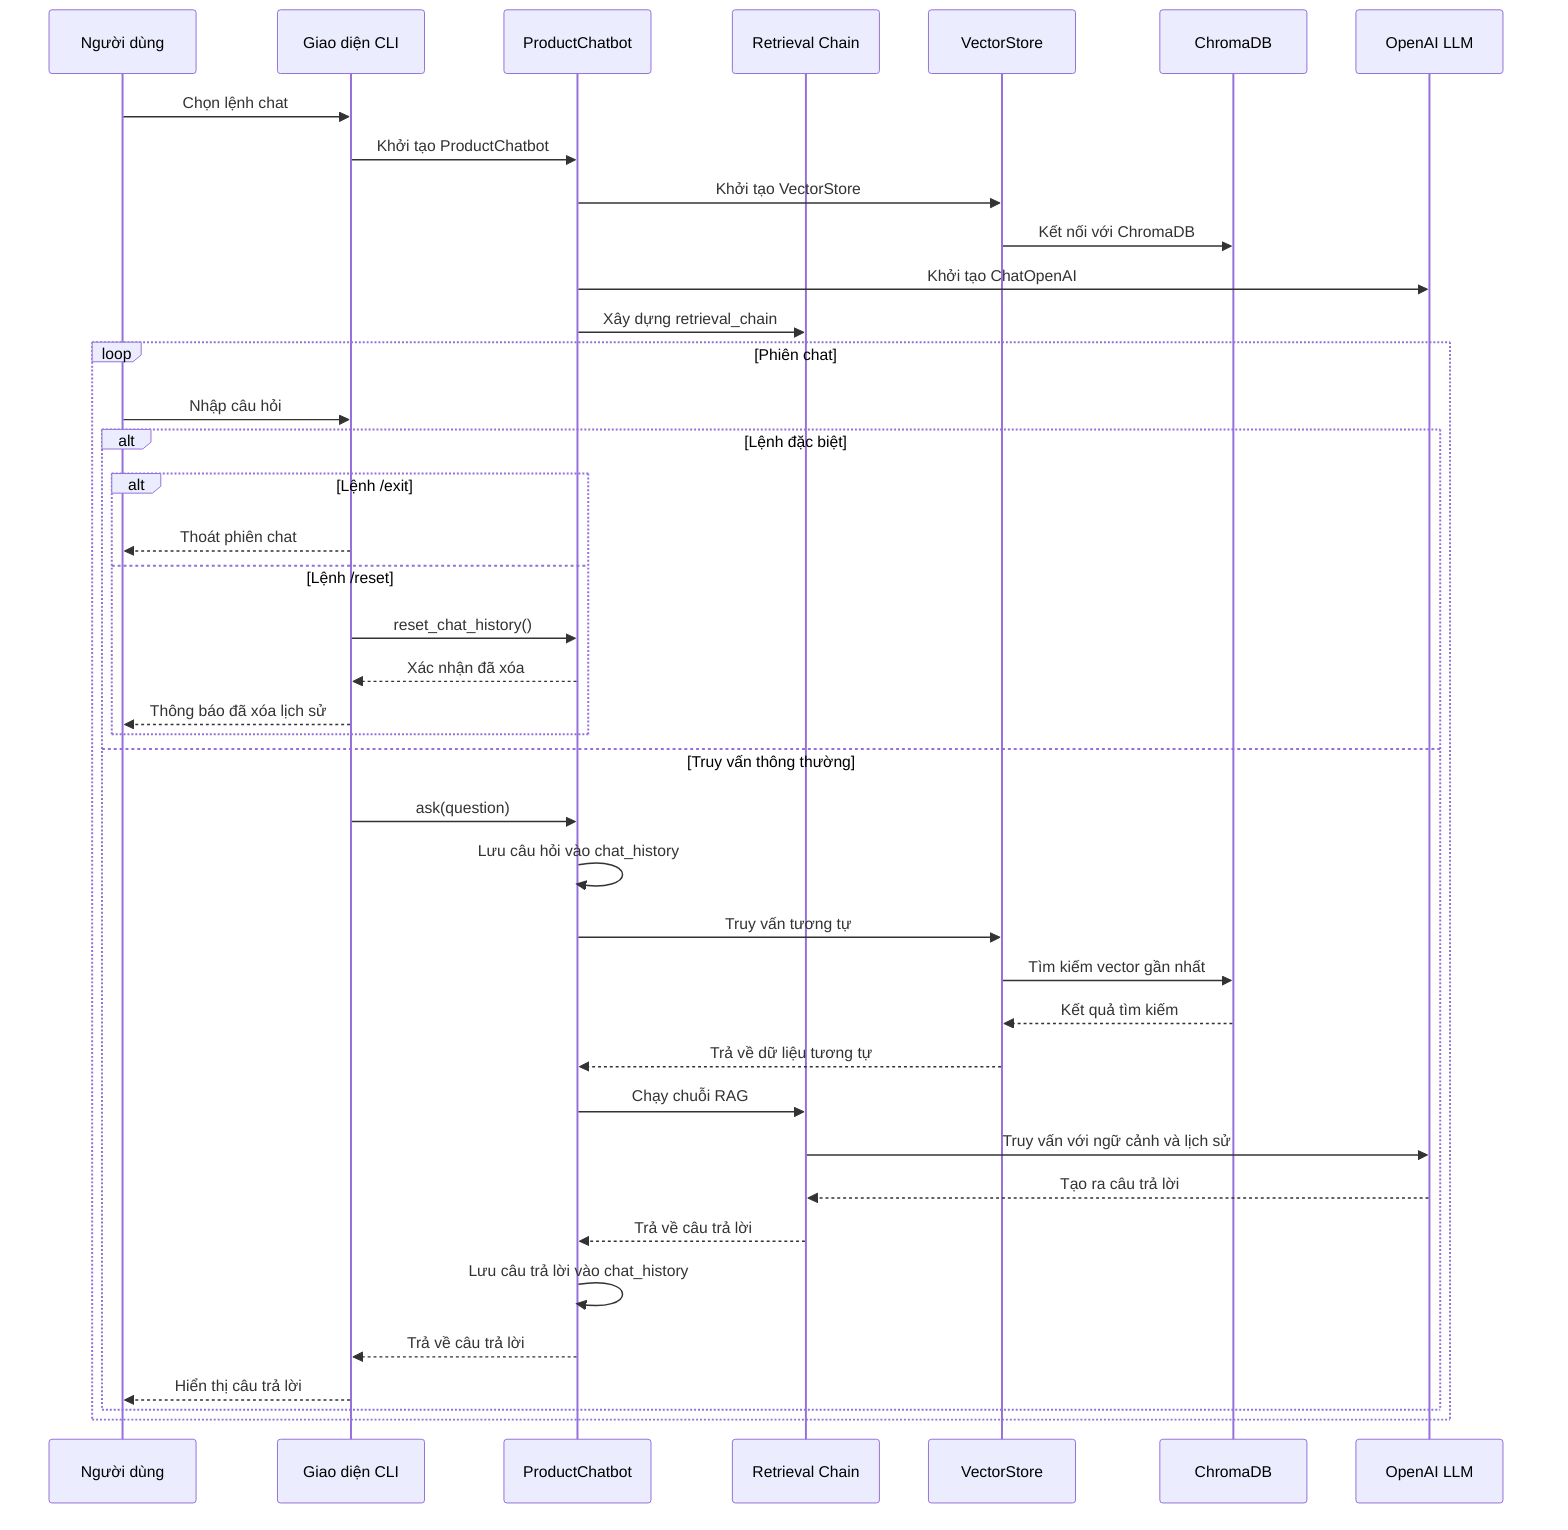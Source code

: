 sequenceDiagram
    participant User as Người dùng
    participant CLI as Giao diện CLI
    participant Chatbot as ProductChatbot
    participant Chain as Retrieval Chain
    participant VectorStore as VectorStore
    participant DB as ChromaDB
    participant LLM as OpenAI LLM
    
    User->>CLI: Chọn lệnh chat
    CLI->>Chatbot: Khởi tạo ProductChatbot
    Chatbot->>VectorStore: Khởi tạo VectorStore
    VectorStore->>DB: Kết nối với ChromaDB
    Chatbot->>LLM: Khởi tạo ChatOpenAI
    Chatbot->>Chain: Xây dựng retrieval_chain
    
    loop Phiên chat
        User->>CLI: Nhập câu hỏi
        
        alt Lệnh đặc biệt
            alt Lệnh /exit
                CLI-->>User: Thoát phiên chat
            else Lệnh /reset
                CLI->>Chatbot: reset_chat_history()
                Chatbot-->>CLI: Xác nhận đã xóa
                CLI-->>User: Thông báo đã xóa lịch sử
            end
        else Truy vấn thông thường
            CLI->>Chatbot: ask(question)
            Chatbot->>Chatbot: Lưu câu hỏi vào chat_history
            
            Chatbot->>VectorStore: Truy vấn tương tự
            VectorStore->>DB: Tìm kiếm vector gần nhất
            DB-->>VectorStore: Kết quả tìm kiếm
            VectorStore-->>Chatbot: Trả về dữ liệu tương tự
            
            Chatbot->>Chain: Chạy chuỗi RAG
            Chain->>LLM: Truy vấn với ngữ cảnh và lịch sử
            LLM-->>Chain: Tạo ra câu trả lời
            Chain-->>Chatbot: Trả về câu trả lời
            
            Chatbot->>Chatbot: Lưu câu trả lời vào chat_history
            Chatbot-->>CLI: Trả về câu trả lời
            CLI-->>User: Hiển thị câu trả lời
        end
    end